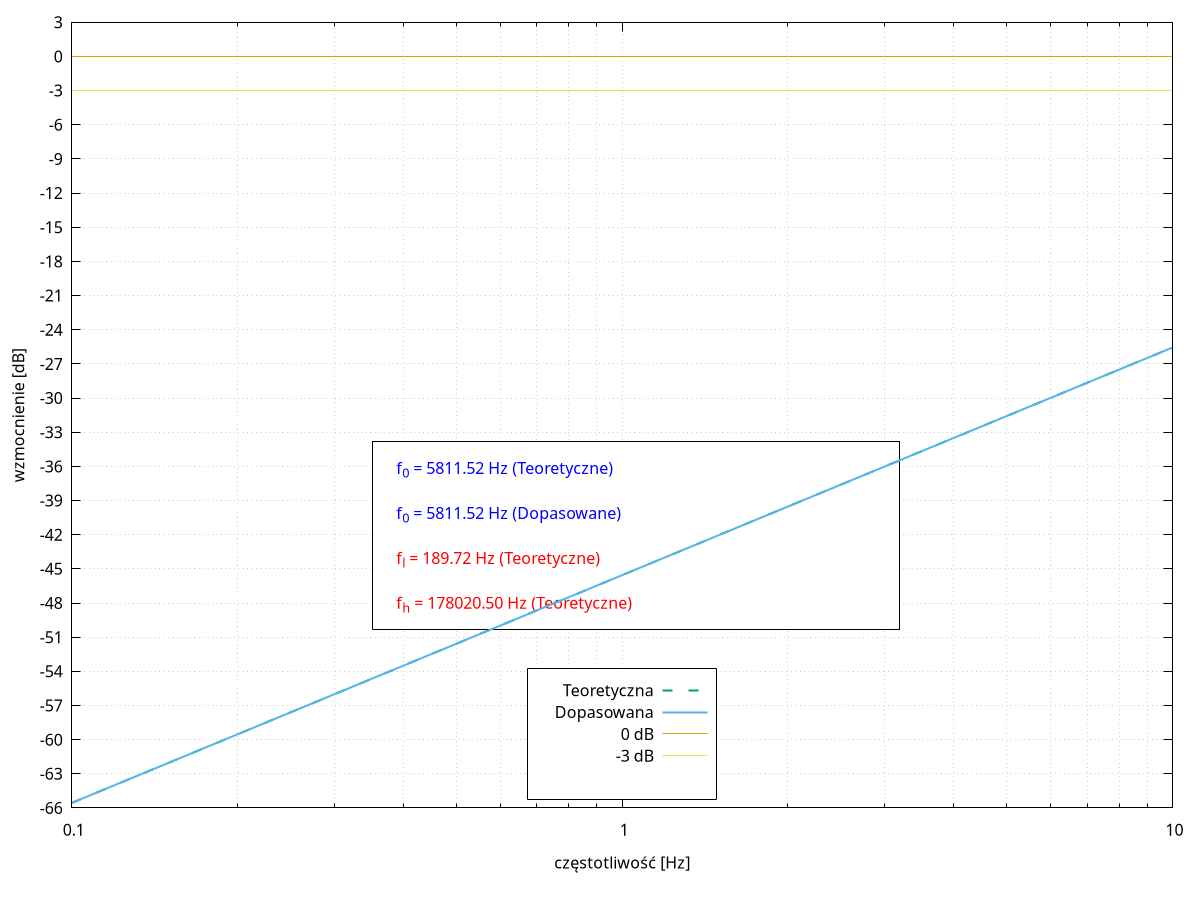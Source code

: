 #!/usr/bin/gnuplot

# Wartości do modyfikacji

R = 5.6e3              # rezystancja w Ohm zmierzona
C = 0.15e-6            # pojemność w F zmierzona
L = 5.0e-3             # indukcyjność w H zmierzona

Q = sqrt(L/C) / R   # dobroć z wartości zmierzonych

# Stałe
data_file = "dane_sp.txt"
tau = sqrt(L * C)       # oczekiwana zmierzona
w = 1/tau               # omega
cut_off_db = -3         # wartość wzmocnienia w dB dla której szukamy częst. granicznej

# Właściwy program, można edytować w razie potrzeb
set key center bottom box height 1   # położenie legendy na wykresach
set log x               # oś X logarytmiczna

set yrange [:3]         # dla wykresów charakterystyki, ograniczenie górne na 3 dB
set ytics 3             # dla wygody ustawmy, aby oś Y miała główne punkty co 3 dB
set grid xtics mxtics ytics # ustawienia siatki

dB(x) = 20*log10(x)     # równanie na wyliczenie wzmonienia w dB

# Liczenie krzywej teoretycznej
# 2*pi*x: f -> w
T_th(x) = R/sqrt(R**2 + (2*pi*x*L - 1/(2*pi*x*C))**2)

# Dopasowanie krzywych teoretycznych do danych.
# Dopasowanie robimy dla wartości zmierzonych bo są rzeczywiste.

Rf = R
Cf = C
Lf = L

T_fit(x) = Rf/sqrt(Rf**2 + (2*pi*x*Lf - 1/(2*pi*x*Cf))**2)

#   funkcja  plik z danymi   kolumny     zmienne do fitowania
fit T_fit(x) data_file using 1:2     via Rf, Cf, Lf

tau_fit = sqrt(Lf * Cf)

Qf = sqrt(Lf/Cf) / Rf               # dobroć z wartości dopasownych

# Częstotliwości graniczne
f_g_th = 1/(2*pi*tau)             # teoretyczne zmierzone
f_g_fit = 1/(2*pi*tau_fit)        # teroretczne dopasowane do zmierzonych

B_th = f_g_th/Q
B_fit = f_g_fit/Qf

# To się dobrze sprawdza tylko dla Q >> 1
# f_gl_th = f_g_th - B_th/2
#   oczekiwany wynik dla tych danych RLC to ~189.718
# f_gh_th = f_g_th + B_th/2
#   oczekiwany wynik dla tych danych RLC to ~178020.
#
# My mamy Q << 1, zatem trzeba policzyć to z funkcji transmitacji, co nie jest takie łatwe,
# ale z pomocą przyjdzie nam technologia.
#
# Policzone za pomocą wolfram alpha, zapytanie brzmiało:
# Find the roots of y = 20*log10(R/sqrt((R)^2 + (2*pi*x*L - 1/(2*pi*x*C))^2))+3
# +3 na końcu aby podnieść porzeciećie ze wzmocnieniem -3 dB do poziomu 0 i wtedy policzyć rozwiązania dla y=0
# Wybieramy tylko dwa dodatnie rozwiązania z czterech
π = pi
f_gl_th = sqrt(-(sqrt(10**(3./10.) - 1.) * sqrt((R**2 * (10**(3./10.) * C * R**2 - C * R**2 + 4. * L))/C))/(π**2 * L**2) + 2/(π**2 * C * L) + (10**(3./10.) * R**2)/(π**2 * L**2) - R**2/(π**2 * L**2))/(2. * sqrt(2))
f_gh_th = sqrt( (sqrt(10**(3./10.) - 1.) * sqrt((R**2 * (10**(3./10.) * C * R**2 - C * R**2 + 4. * L))/C))/(π**2 * L**2) + 2/(π**2 * C * L) + (10**(3./10.) * R**2)/(π**2 * L**2) - R**2/(π**2 * L**2))/(2. * sqrt(2))

# Etykiety z wyznaczonymi wartościami
label_f_g_th = sprintf("f_0 = %.2f Hz (Teoretyczne)", f_g_th)
label_f_g_fit = sprintf("f_0 = %.2f Hz (Dopasowane)", f_g_fit)
label_f_gl_th = sprintf("f_{l} = %.2f Hz (Teoretyczne)", f_gl_th)
label_f_gh_th = sprintf("f_{h} = %.2f Hz (Teoretyczne)", f_gh_th)
label_Q = sprintf("Q = %.2f (Teoretyczne)", Q)
label_Qf = sprintf("Q_f = %.2f (Dopasowane)", Qf)
label_B_th = sprintf("B^r = %.2f (Teoretyczne)", B_th)
label_B_fit = sprintf("B^0 = %.2f (Dopasowane)", B_fit)

print label_f_g_th
print label_f_g_fit
print label_f_gl_th
print label_f_gh_th
print label_Q
print label_Qf
print label_B_th
print label_B_fit

# Wykres w domenie f
set term qt 0

set xlabel "częstotliwość_{} [Hz]"
set ylabel "wzmocnienie [dB]"

# Rysowanie kółek w miejscach wyznaczonych częstotliwości dla K = -3 dB
set object 1 circle at first f_g_th,0 radius char 0.5 fs empty border lc rgb '#0000ff' lw 2

# Rysowanie kółek w miejscach wyznaczonych dolnych częstotliwośći granicznych dla K = -3 dB
set object 2 circle at first f_gl_th,-3 radius char 0.5 fs empty border lc rgb '#ff0000' lw 2

# Rysowanie kółek w miejscach wyznaczonych górnych częstotliwośći granicznych dla K = -3 dB
set object 3 circle at first f_gh_th,-3 radius char 0.5 fs empty border lc rgb '#ff0000' lw 2

text_x_pos = 0.330
text_y_pos = 0.405
box_x_offset = 0.20
set object 5 rect at screen text_x_pos+box_x_offset,text_y_pos size screen 0.44,0.21 lt 2

set label 11 at screen text_x_pos, screen text_y_pos+0.075 label_f_g_th tc rgb '#0000ff'
set label 12 at screen text_x_pos, screen text_y_pos+0.025 label_f_g_fit tc rgb '#0000ff'
set label 13 at screen text_x_pos, screen text_y_pos-0.025 label_f_gl_th tc rgb '#ff0000'
set label 14 at screen text_x_pos, screen text_y_pos-0.075 label_f_gh_th tc rgb '#ff0000'

plot \
    data_file using 1:(dB($2)) pt 7 t "Dane pomiarowe", \
    dB(T_th(x)) lw 2 dt 2 t "Teoretyczna", \
    dB(T_fit(x)) lw 2 t "Dopasowana", \
     0 t "0 dB", \
    -3 t "-3 dB"

set terminal png size 600,600
set output "plot_sp_K_frequency.png"

replot

# pause -1

unset object 1
unset object 2
unset object 3

# Wykres w domenie f/f_0
set term qt 1

set xlabel "f/f_0"
set ylabel "wzmocnienie [dB]"

# Rysowanie kółek w miejscach wyznaczonych częstotliwości dla K = -3 dB
set object 1 circle at first f_g_th/f_g_th,0 radius char 0.5 fs empty border lc rgb '#0000ff' lw 2

# Rysowanie kółek w miejscach wyznaczonych dolnych częstotliwośći granicznych dla K = -3 dB
set object 2 circle at first f_gl_th/f_g_th,-3 radius char 0.5 fs empty border lc rgb '#ff0000' lw 2

# Rysowanie kółek w miejscach wyznaczonych górnych częstotliwośći granicznych dla K = -3 dB
set object 3 circle at first f_gh_th/f_g_th,-3 radius char 0.5 fs empty border lc rgb '#ff0000' lw 2

plot \
    data_file using ($1/f_g_fit):(dB($2)) pt 7 t "Dane pomiarowe", \
    dB(T_th(x*f_g_th)) lw 2 dt 2 t "Teoretyczna", \
    dB(T_fit(x*f_g_fit)) lw 2 t "Dopasowana", \
     0 t "0 dB", \
    -3 t "-3 dB"

set terminal png size 600,600
set output "plot_sp_K_relative.png"

replot

# pause -1

# Wykres przesunięcia fazowego w domenie f
set term qt 3

unset object 1
unset object 2
unset object 3
unset object 5

unset label 11
unset label 12
unset label 13
unset label 14

ymax = 95
ymin = -95
FACTOR=pi/180  # zamiana ze stopni na radiany

set yrange [ymin:ymax]
set ytics 15
set mytics 3

set y2range [ymin*FACTOR:ymax*FACTOR]
set y2tics ("π/2" -pi/2, "π/4" -pi/4, "0" 0, "π/4" pi/4, "π/2" pi/2)

set key right top       # położenie legendy na wykresach

set xlabel "częstotliwość_{} [Hz]"
set ylabel "przesunięcie fazowe [degree]"
set y2label "przesunięcie fazowe [rad]"

f_phase_shift(x) = atan((1 - (2*pi*x)**2 * L*C)/(2*pi*x * R*C))

plot \
    data_file using ($1):(-$3) pt 7 t "Dane pomiarowe", \
    f_phase_shift(x) / FACTOR t "Krzywa teoretyczna"

set terminal png size 800,600
set output "plot_sp_dPhi_relative.png"

replot

# pause -1
